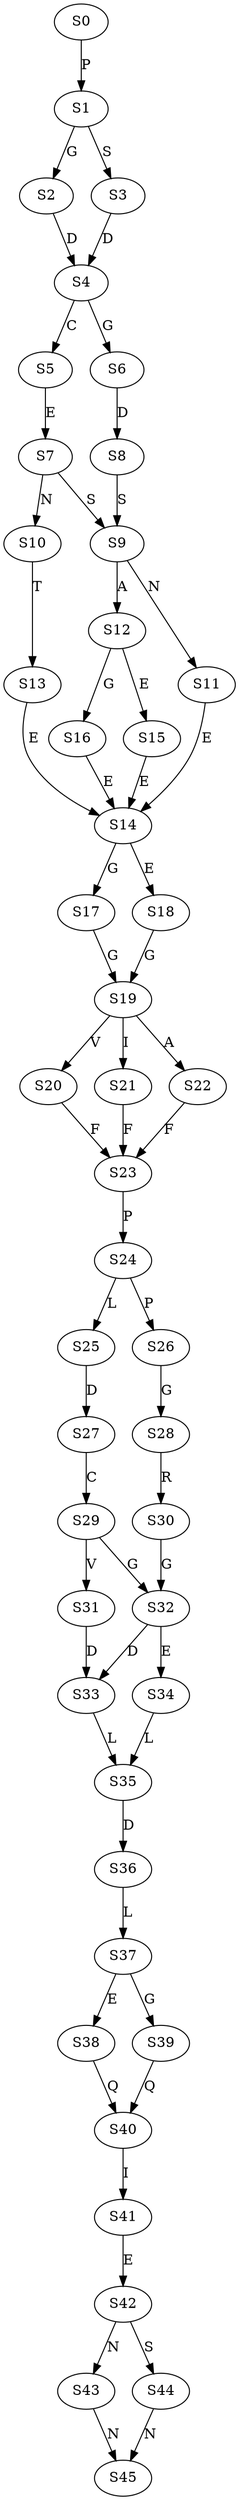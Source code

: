 strict digraph  {
	S0 -> S1 [ label = P ];
	S1 -> S2 [ label = G ];
	S1 -> S3 [ label = S ];
	S2 -> S4 [ label = D ];
	S3 -> S4 [ label = D ];
	S4 -> S5 [ label = C ];
	S4 -> S6 [ label = G ];
	S5 -> S7 [ label = E ];
	S6 -> S8 [ label = D ];
	S7 -> S9 [ label = S ];
	S7 -> S10 [ label = N ];
	S8 -> S9 [ label = S ];
	S9 -> S11 [ label = N ];
	S9 -> S12 [ label = A ];
	S10 -> S13 [ label = T ];
	S11 -> S14 [ label = E ];
	S12 -> S15 [ label = E ];
	S12 -> S16 [ label = G ];
	S13 -> S14 [ label = E ];
	S14 -> S17 [ label = G ];
	S14 -> S18 [ label = E ];
	S15 -> S14 [ label = E ];
	S16 -> S14 [ label = E ];
	S17 -> S19 [ label = G ];
	S18 -> S19 [ label = G ];
	S19 -> S20 [ label = V ];
	S19 -> S21 [ label = I ];
	S19 -> S22 [ label = A ];
	S20 -> S23 [ label = F ];
	S21 -> S23 [ label = F ];
	S22 -> S23 [ label = F ];
	S23 -> S24 [ label = P ];
	S24 -> S25 [ label = L ];
	S24 -> S26 [ label = P ];
	S25 -> S27 [ label = D ];
	S26 -> S28 [ label = G ];
	S27 -> S29 [ label = C ];
	S28 -> S30 [ label = R ];
	S29 -> S31 [ label = V ];
	S29 -> S32 [ label = G ];
	S30 -> S32 [ label = G ];
	S31 -> S33 [ label = D ];
	S32 -> S33 [ label = D ];
	S32 -> S34 [ label = E ];
	S33 -> S35 [ label = L ];
	S34 -> S35 [ label = L ];
	S35 -> S36 [ label = D ];
	S36 -> S37 [ label = L ];
	S37 -> S38 [ label = E ];
	S37 -> S39 [ label = G ];
	S38 -> S40 [ label = Q ];
	S39 -> S40 [ label = Q ];
	S40 -> S41 [ label = I ];
	S41 -> S42 [ label = E ];
	S42 -> S43 [ label = N ];
	S42 -> S44 [ label = S ];
	S43 -> S45 [ label = N ];
	S44 -> S45 [ label = N ];
}

